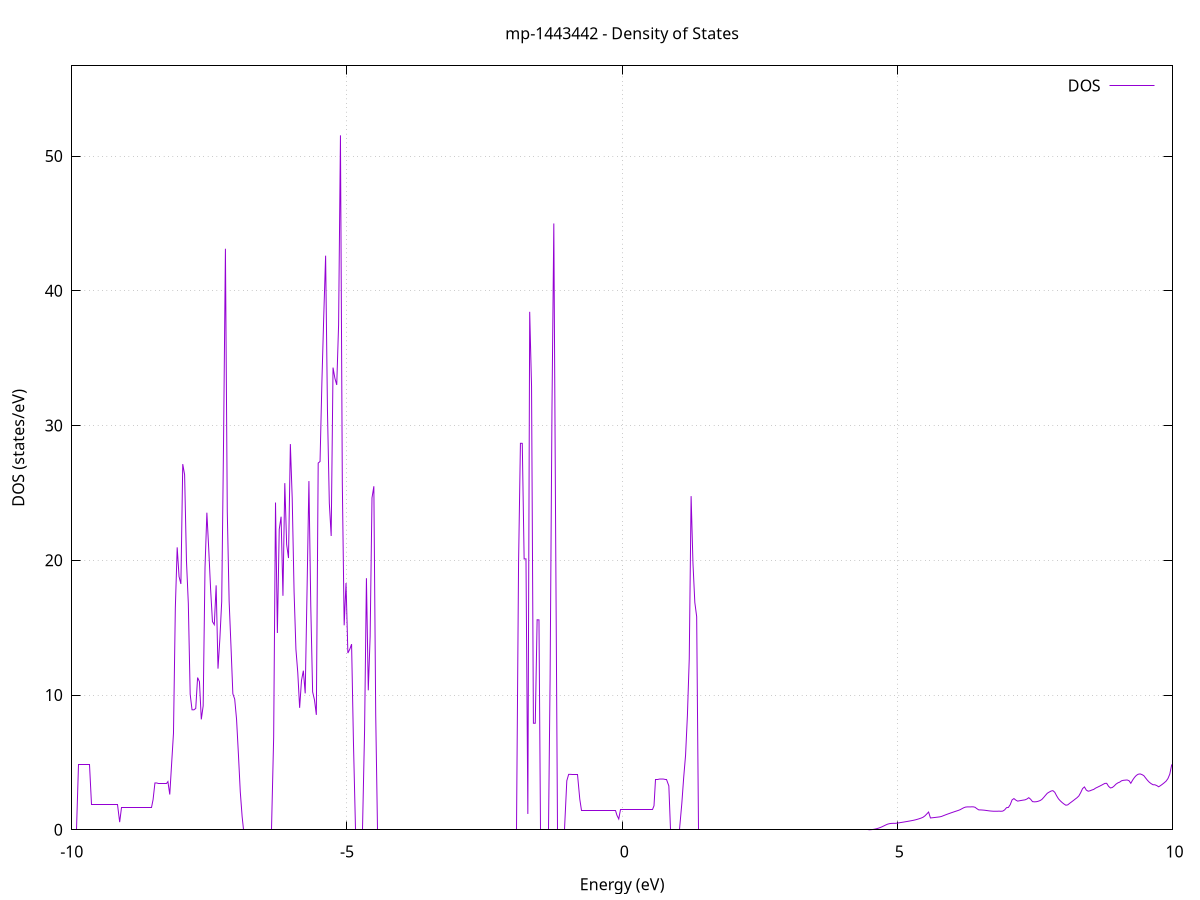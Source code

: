 set title 'mp-1443442 - Density of States'
set xlabel 'Energy (eV)'
set ylabel 'DOS (states/eV)'
set grid
set xrange [-10:10]
set yrange [0:56.691]
set xzeroaxis lt -1
set terminal png size 800,600
set output 'mp-1443442_dos_gnuplot.png'
plot '-' using 1:2 with lines title 'DOS'
-46.819400 0.000000
-46.785700 0.000000
-46.752000 0.000000
-46.718300 0.000000
-46.684600 0.000000
-46.650900 0.000000
-46.617200 0.000000
-46.583400 0.000000
-46.549700 0.000000
-46.516000 0.000000
-46.482300 0.000000
-46.448600 0.000000
-46.414900 0.000000
-46.381200 0.000000
-46.347500 0.000000
-46.313800 0.000000
-46.280000 0.000000
-46.246300 0.000000
-46.212600 0.000000
-46.178900 0.000000
-46.145200 0.000000
-46.111500 0.000000
-46.077800 0.000000
-46.044100 0.000000
-46.010300 0.000000
-45.976600 0.000000
-45.942900 0.000000
-45.909200 0.000000
-45.875500 0.000000
-45.841800 0.000000
-45.808100 0.000000
-45.774400 0.000000
-45.740700 0.000000
-45.706900 0.000000
-45.673200 0.000000
-45.639500 0.000000
-45.605800 0.000000
-45.572100 0.000000
-45.538400 0.000000
-45.504700 0.000000
-45.471000 0.000000
-45.437300 0.000000
-45.403500 0.000000
-45.369800 0.000000
-45.336100 0.000000
-45.302400 0.000000
-45.268700 0.000000
-45.235000 0.000000
-45.201300 0.000000
-45.167600 0.000000
-45.133900 0.000000
-45.100100 0.000000
-45.066400 0.000000
-45.032700 0.000000
-44.999000 0.000000
-44.965300 0.000000
-44.931600 0.000000
-44.897900 0.000000
-44.864200 0.000000
-44.830400 0.000000
-44.796700 0.000000
-44.763000 0.000000
-44.729300 0.000000
-44.695600 0.000000
-44.661900 0.000000
-44.628200 0.000000
-44.594500 0.000000
-44.560800 0.000000
-44.527000 0.000000
-44.493300 0.000000
-44.459600 0.000000
-44.425900 0.000000
-44.392200 0.000000
-44.358500 0.000000
-44.324800 0.000000
-44.291100 0.000000
-44.257400 0.000000
-44.223600 0.000000
-44.189900 0.000000
-44.156200 0.000000
-44.122500 0.000000
-44.088800 0.000000
-44.055100 0.000000
-44.021400 0.000000
-43.987700 0.000000
-43.954000 0.000000
-43.920200 0.000000
-43.886500 0.000000
-43.852800 0.000000
-43.819100 0.000000
-43.785400 0.000000
-43.751700 168.991300
-43.718000 168.002500
-43.684300 0.000000
-43.650500 0.000000
-43.616800 0.000000
-43.583100 0.000000
-43.549400 0.000000
-43.515700 0.000000
-43.482000 0.000000
-43.448300 0.000000
-43.414600 0.000000
-43.380900 0.000000
-43.347100 0.000000
-43.313400 0.000000
-43.279700 0.000000
-43.246000 0.000000
-43.212300 0.000000
-43.178600 0.000000
-43.144900 0.000000
-43.111200 0.000000
-43.077500 0.000000
-43.043700 0.000000
-43.010000 0.000000
-42.976300 0.000000
-42.942600 0.000000
-42.908900 0.000000
-42.875200 0.000000
-42.841500 0.000000
-42.807800 0.000000
-42.774000 0.000000
-42.740300 0.000000
-42.706600 0.000000
-42.672900 0.000000
-42.639200 0.000000
-42.605500 0.000000
-42.571800 0.000000
-42.538100 0.000000
-42.504400 0.000000
-42.470600 0.000000
-42.436900 0.000000
-42.403200 0.000000
-42.369500 0.000000
-42.335800 0.000000
-42.302100 0.000000
-42.268400 0.000000
-42.234700 0.000000
-42.201000 0.000000
-42.167200 0.000000
-42.133500 0.000000
-42.099800 0.000000
-42.066100 0.000000
-42.032400 0.000000
-41.998700 0.000000
-41.965000 0.000000
-41.931300 0.000000
-41.897600 0.000000
-41.863800 0.000000
-41.830100 0.000000
-41.796400 0.000000
-41.762700 0.000000
-41.729000 0.000000
-41.695300 0.000000
-41.661600 0.000000
-41.627900 0.000000
-41.594100 0.000000
-41.560400 0.000000
-41.526700 0.000000
-41.493000 0.000000
-41.459300 0.000000
-41.425600 0.000000
-41.391900 0.000000
-41.358200 0.000000
-41.324500 0.000000
-41.290700 0.000000
-41.257000 0.000000
-41.223300 0.000000
-41.189600 0.000000
-41.155900 0.000000
-41.122200 0.000000
-41.088500 0.000000
-41.054800 0.000000
-41.021100 0.000000
-40.987300 0.000000
-40.953600 0.000000
-40.919900 0.000000
-40.886200 0.000000
-40.852500 0.000000
-40.818800 0.000000
-40.785100 0.000000
-40.751400 0.000000
-40.717700 0.000000
-40.683900 0.000000
-40.650200 0.000000
-40.616500 0.000000
-40.582800 0.000000
-40.549100 0.000000
-40.515400 0.000000
-40.481700 0.000000
-40.448000 0.000000
-40.414200 0.000000
-40.380500 0.000000
-40.346800 0.000000
-40.313100 0.000000
-40.279400 0.000000
-40.245700 0.000000
-40.212000 0.000000
-40.178300 0.000000
-40.144600 0.000000
-40.110800 0.000000
-40.077100 0.000000
-40.043400 0.000000
-40.009700 0.000000
-39.976000 0.000000
-39.942300 0.000000
-39.908600 0.000000
-39.874900 0.000000
-39.841200 0.000000
-39.807400 0.000000
-39.773700 0.000000
-39.740000 0.000000
-39.706300 0.000000
-39.672600 0.000000
-39.638900 0.000000
-39.605200 0.000000
-39.571500 0.000000
-39.537700 0.000000
-39.504000 0.000000
-39.470300 0.000000
-39.436600 0.000000
-39.402900 0.000000
-39.369200 0.000000
-39.335500 0.000000
-39.301800 0.000000
-39.268100 0.000000
-39.234300 0.000000
-39.200600 0.000000
-39.166900 0.000000
-39.133200 0.000000
-39.099500 0.000000
-39.065800 0.000000
-39.032100 0.000000
-38.998400 0.000000
-38.964700 0.000000
-38.930900 0.000000
-38.897200 0.000000
-38.863500 0.000000
-38.829800 0.000000
-38.796100 0.000000
-38.762400 0.000000
-38.728700 0.000000
-38.695000 0.000000
-38.661300 0.000000
-38.627500 0.000000
-38.593800 0.000000
-38.560100 0.000000
-38.526400 0.000000
-38.492700 0.000000
-38.459000 0.000000
-38.425300 0.000000
-38.391600 0.000000
-38.357800 0.000000
-38.324100 0.000000
-38.290400 0.000000
-38.256700 0.000000
-38.223000 0.000000
-38.189300 0.000000
-38.155600 0.000000
-38.121900 0.000000
-38.088200 0.000000
-38.054400 0.000000
-38.020700 0.000000
-37.987000 0.000000
-37.953300 0.000000
-37.919600 0.000000
-37.885900 0.000000
-37.852200 0.000000
-37.818500 0.000000
-37.784800 0.000000
-37.751000 0.000000
-37.717300 0.000000
-37.683600 0.000000
-37.649900 0.000000
-37.616200 0.000000
-37.582500 0.000000
-37.548800 0.000000
-37.515100 0.000000
-37.481400 0.000000
-37.447600 0.000000
-37.413900 0.000000
-37.380200 0.000000
-37.346500 0.000000
-37.312800 0.000000
-37.279100 0.000000
-37.245400 0.000000
-37.211700 0.000000
-37.177900 0.000000
-37.144200 0.000000
-37.110500 0.000000
-37.076800 0.000000
-37.043100 0.000000
-37.009400 0.000000
-36.975700 0.000000
-36.942000 0.000000
-36.908300 0.000000
-36.874500 0.000000
-36.840800 0.000000
-36.807100 0.000000
-36.773400 0.000000
-36.739700 0.000000
-36.706000 0.000000
-36.672300 0.000000
-36.638600 0.000000
-36.604900 0.000000
-36.571100 0.000000
-36.537400 0.000000
-36.503700 0.000000
-36.470000 0.000000
-36.436300 0.000000
-36.402600 0.000000
-36.368900 0.000000
-36.335200 0.000000
-36.301400 0.000000
-36.267700 0.000000
-36.234000 0.000000
-36.200300 0.000000
-36.166600 0.000000
-36.132900 0.000000
-36.099200 0.000000
-36.065500 0.000000
-36.031800 0.000000
-35.998000 0.000000
-35.964300 0.000000
-35.930600 0.000000
-35.896900 0.000000
-35.863200 0.000000
-35.829500 0.000000
-35.795800 0.000000
-35.762100 0.000000
-35.728400 0.000000
-35.694600 0.000000
-35.660900 0.000000
-35.627200 0.000000
-35.593500 0.000000
-35.559800 0.000000
-35.526100 0.000000
-35.492400 0.000000
-35.458700 0.000000
-35.425000 0.000000
-35.391200 0.000000
-35.357500 0.000000
-35.323800 0.000000
-35.290100 0.000000
-35.256400 0.000000
-35.222700 0.000000
-35.189000 0.000000
-35.155300 0.000000
-35.121500 0.000000
-35.087800 0.000000
-35.054100 0.000000
-35.020400 0.000000
-34.986700 0.000000
-34.953000 0.000000
-34.919300 0.000000
-34.885600 0.000000
-34.851900 0.000000
-34.818100 0.000000
-34.784400 0.000000
-34.750700 0.000000
-34.717000 0.000000
-34.683300 0.000000
-34.649600 0.000000
-34.615900 0.000000
-34.582200 0.000000
-34.548500 0.000000
-34.514700 0.000000
-34.481000 0.000000
-34.447300 0.000000
-34.413600 0.000000
-34.379900 0.000000
-34.346200 0.000000
-34.312500 0.000000
-34.278800 0.000000
-34.245100 0.000000
-34.211300 0.000000
-34.177600 0.000000
-34.143900 0.000000
-34.110200 0.000000
-34.076500 0.000000
-34.042800 0.000000
-34.009100 0.000000
-33.975400 0.000000
-33.941600 0.000000
-33.907900 0.000000
-33.874200 0.000000
-33.840500 0.000000
-33.806800 0.000000
-33.773100 0.000000
-33.739400 0.000000
-33.705700 0.000000
-33.672000 0.000000
-33.638200 0.000000
-33.604500 0.000000
-33.570800 0.000000
-33.537100 0.000000
-33.503400 0.000000
-33.469700 0.000000
-33.436000 0.000000
-33.402300 0.000000
-33.368600 0.000000
-33.334800 0.000000
-33.301100 0.000000
-33.267400 0.000000
-33.233700 0.000000
-33.200000 0.000000
-33.166300 0.000000
-33.132600 0.000000
-33.098900 0.000000
-33.065100 0.000000
-33.031400 0.000000
-32.997700 0.000000
-32.964000 0.000000
-32.930300 0.000000
-32.896600 0.000000
-32.862900 0.000000
-32.829200 0.000000
-32.795500 0.000000
-32.761700 0.000000
-32.728000 0.000000
-32.694300 0.000000
-32.660600 0.000000
-32.626900 0.000000
-32.593200 0.000000
-32.559500 0.000000
-32.525800 0.000000
-32.492100 0.000000
-32.458300 0.000000
-32.424600 0.000000
-32.390900 0.000000
-32.357200 0.000000
-32.323500 0.000000
-32.289800 0.000000
-32.256100 0.000000
-32.222400 0.000000
-32.188700 0.000000
-32.154900 0.000000
-32.121200 0.000000
-32.087500 0.000000
-32.053800 0.000000
-32.020100 0.000000
-31.986400 0.000000
-31.952700 0.000000
-31.919000 0.000000
-31.885200 0.000000
-31.851500 0.000000
-31.817800 0.000000
-31.784100 0.000000
-31.750400 0.000000
-31.716700 0.000000
-31.683000 0.000000
-31.649300 0.000000
-31.615600 0.000000
-31.581800 0.000000
-31.548100 0.000000
-31.514400 0.000000
-31.480700 0.000000
-31.447000 0.000000
-31.413300 0.000000
-31.379600 0.000000
-31.345900 0.000000
-31.312200 0.000000
-31.278400 0.000000
-31.244700 0.000000
-31.211000 0.000000
-31.177300 0.000000
-31.143600 0.000000
-31.109900 0.000000
-31.076200 0.000000
-31.042500 0.000000
-31.008800 0.000000
-30.975000 0.000000
-30.941300 0.000000
-30.907600 0.000000
-30.873900 0.000000
-30.840200 0.000000
-30.806500 0.000000
-30.772800 0.000000
-30.739100 0.000000
-30.705300 0.000000
-30.671600 0.000000
-30.637900 0.000000
-30.604200 0.000000
-30.570500 0.000000
-30.536800 0.000000
-30.503100 0.000000
-30.469400 0.000000
-30.435700 0.000000
-30.401900 0.000000
-30.368200 0.000000
-30.334500 0.000000
-30.300800 0.000000
-30.267100 0.000000
-30.233400 0.000000
-30.199700 0.000000
-30.166000 0.000000
-30.132300 0.000000
-30.098500 0.000000
-30.064800 0.000000
-30.031100 0.000000
-29.997400 0.000000
-29.963700 0.000000
-29.930000 0.000000
-29.896300 0.000000
-29.862600 0.000000
-29.828800 0.000000
-29.795100 0.000000
-29.761400 0.000000
-29.727700 0.000000
-29.694000 0.000000
-29.660300 0.000000
-29.626600 0.000000
-29.592900 0.000000
-29.559200 0.000000
-29.525400 0.000000
-29.491700 0.000000
-29.458000 0.000000
-29.424300 0.000000
-29.390600 0.000000
-29.356900 0.000000
-29.323200 0.000000
-29.289500 0.000000
-29.255800 0.000000
-29.222000 0.000000
-29.188300 0.000000
-29.154600 0.000000
-29.120900 0.000000
-29.087200 0.000000
-29.053500 0.000000
-29.019800 0.000000
-28.986100 0.000000
-28.952400 0.000000
-28.918600 0.000000
-28.884900 0.000000
-28.851200 0.000000
-28.817500 0.000000
-28.783800 0.000000
-28.750100 0.000000
-28.716400 0.000000
-28.682700 0.000000
-28.648900 0.000000
-28.615200 0.000000
-28.581500 0.000000
-28.547800 0.000000
-28.514100 0.000000
-28.480400 0.000000
-28.446700 0.000000
-28.413000 0.000000
-28.379300 0.000000
-28.345500 0.000000
-28.311800 0.000000
-28.278100 0.000000
-28.244400 0.000000
-28.210700 0.000000
-28.177000 0.000000
-28.143300 0.000000
-28.109600 0.000000
-28.075900 0.000000
-28.042100 0.000000
-28.008400 0.000000
-27.974700 0.000000
-27.941000 0.000000
-27.907300 0.000000
-27.873600 0.000000
-27.839900 0.000000
-27.806200 0.000000
-27.772500 0.000000
-27.738700 0.000000
-27.705000 0.000000
-27.671300 0.000000
-27.637600 0.000000
-27.603900 0.000000
-27.570200 0.000000
-27.536500 0.000000
-27.502800 0.000000
-27.469000 0.000000
-27.435300 0.000000
-27.401600 0.000000
-27.367900 0.000000
-27.334200 0.000000
-27.300500 0.000000
-27.266800 0.000000
-27.233100 0.000000
-27.199400 0.000000
-27.165600 0.000000
-27.131900 0.000000
-27.098200 0.000000
-27.064500 0.000000
-27.030800 0.000000
-26.997100 0.000000
-26.963400 0.000000
-26.929700 0.000000
-26.896000 0.000000
-26.862200 0.000000
-26.828500 0.000000
-26.794800 0.000000
-26.761100 0.000000
-26.727400 0.000000
-26.693700 0.000000
-26.660000 0.000000
-26.626300 0.000000
-26.592500 0.000000
-26.558800 0.000000
-26.525100 0.000000
-26.491400 0.000000
-26.457700 0.000000
-26.424000 0.000000
-26.390300 0.000000
-26.356600 0.000000
-26.322900 0.000000
-26.289100 0.000000
-26.255400 0.000000
-26.221700 0.000000
-26.188000 0.000000
-26.154300 0.000000
-26.120600 0.000000
-26.086900 0.000000
-26.053200 6.995400
-26.019500 18.937900
-25.985700 7.659300
-25.952000 7.659500
-25.918300 7.659700
-25.884600 7.659900
-25.850900 7.225000
-25.817200 7.225100
-25.783500 7.225200
-25.749800 7.225300
-25.716100 16.415400
-25.682300 16.417300
-25.648600 0.000000
-25.614900 0.000000
-25.581200 0.000000
-25.547500 0.000000
-25.513800 0.000000
-25.480100 0.000000
-25.446400 0.000000
-25.412600 0.000000
-25.378900 0.000000
-25.345200 0.000000
-25.311500 0.000000
-25.277800 0.000000
-25.244100 0.000000
-25.210400 0.000000
-25.176700 0.000000
-25.143000 0.000000
-25.109200 0.000000
-25.075500 0.000000
-25.041800 0.000000
-25.008100 0.000000
-24.974400 0.000000
-24.940700 0.000000
-24.907000 0.000000
-24.873300 34.841700
-24.839600 42.343400
-24.805800 2.860700
-24.772100 0.000000
-24.738400 0.000000
-24.704700 0.000000
-24.671000 0.000000
-24.637300 0.000000
-24.603600 25.314800
-24.569900 56.662000
-24.536200 0.000000
-24.502400 0.000000
-24.468700 0.000000
-24.435000 0.000000
-24.401300 0.000000
-24.367600 0.000000
-24.333900 0.000000
-24.300200 40.653400
-24.266500 42.257300
-24.232700 42.165500
-24.199000 43.600000
-24.165300 0.000000
-24.131600 0.000000
-24.097900 0.000000
-24.064200 0.000000
-24.030500 0.000000
-23.996800 0.000000
-23.963100 0.000000
-23.929300 0.000000
-23.895600 0.000000
-23.861900 0.000000
-23.828200 0.000000
-23.794500 0.000000
-23.760800 0.000000
-23.727100 0.000000
-23.693400 0.000000
-23.659700 0.000000
-23.625900 0.000000
-23.592200 0.000000
-23.558500 0.000000
-23.524800 0.000000
-23.491100 0.000000
-23.457400 0.000000
-23.423700 0.000000
-23.390000 0.000000
-23.356200 0.000000
-23.322500 0.000000
-23.288800 0.000000
-23.255100 0.000000
-23.221400 0.000000
-23.187700 0.000000
-23.154000 0.000000
-23.120300 0.000000
-23.086600 0.000000
-23.052800 0.000000
-23.019100 0.000000
-22.985400 0.000000
-22.951700 0.000000
-22.918000 0.000000
-22.884300 0.000000
-22.850600 0.000000
-22.816900 0.000000
-22.783200 0.000000
-22.749400 0.000000
-22.715700 0.000000
-22.682000 0.000000
-22.648300 0.000000
-22.614600 0.000000
-22.580900 0.000000
-22.547200 0.000000
-22.513500 0.000000
-22.479800 0.000000
-22.446000 0.000000
-22.412300 0.000000
-22.378600 0.000000
-22.344900 0.000000
-22.311200 0.000000
-22.277500 0.000000
-22.243800 0.000000
-22.210100 0.000000
-22.176300 0.000000
-22.142600 0.000000
-22.108900 0.000000
-22.075200 0.000000
-22.041500 0.000000
-22.007800 0.000000
-21.974100 0.000000
-21.940400 0.000000
-21.906700 0.000000
-21.872900 0.000000
-21.839200 0.000000
-21.805500 0.000000
-21.771800 0.000000
-21.738100 0.000000
-21.704400 0.000000
-21.670700 0.000000
-21.637000 0.000000
-21.603300 0.000000
-21.569500 0.000000
-21.535800 0.000000
-21.502100 0.000000
-21.468400 0.000000
-21.434700 0.000000
-21.401000 0.000000
-21.367300 0.000000
-21.333600 0.000000
-21.299900 0.000000
-21.266100 0.000000
-21.232400 0.000000
-21.198700 0.000000
-21.165000 0.000000
-21.131300 0.000000
-21.097600 0.000000
-21.063900 0.000000
-21.030200 0.000000
-20.996400 0.000000
-20.962700 0.000000
-20.929000 0.000000
-20.895300 0.000000
-20.861600 0.000000
-20.827900 0.000000
-20.794200 0.000000
-20.760500 0.000000
-20.726800 0.000000
-20.693000 0.000000
-20.659300 0.000000
-20.625600 0.000000
-20.591900 0.000000
-20.558200 0.000000
-20.524500 0.000000
-20.490800 0.000000
-20.457100 0.000000
-20.423400 0.000000
-20.389600 0.000000
-20.355900 0.000000
-20.322200 0.000000
-20.288500 0.000000
-20.254800 0.000000
-20.221100 0.000000
-20.187400 0.000000
-20.153700 0.000000
-20.119900 0.000000
-20.086200 0.000000
-20.052500 0.000000
-20.018800 0.000000
-19.985100 0.000000
-19.951400 0.000000
-19.917700 0.000000
-19.884000 0.000000
-19.850300 0.000000
-19.816500 0.000000
-19.782800 0.000000
-19.749100 0.000000
-19.715400 0.000000
-19.681700 0.000000
-19.648000 0.000000
-19.614300 0.000000
-19.580600 0.000000
-19.546900 0.000000
-19.513100 0.000000
-19.479400 0.000000
-19.445700 0.000000
-19.412000 0.000000
-19.378300 0.000000
-19.344600 0.000000
-19.310900 0.000000
-19.277200 0.000000
-19.243500 0.000000
-19.209700 0.000000
-19.176000 0.000000
-19.142300 0.000000
-19.108600 0.000000
-19.074900 0.000000
-19.041200 0.000000
-19.007500 0.000000
-18.973800 0.000000
-18.940000 0.000000
-18.906300 0.000000
-18.872600 0.000000
-18.838900 0.000000
-18.805200 0.000000
-18.771500 0.000000
-18.737800 0.000000
-18.704100 0.000000
-18.670400 0.000000
-18.636600 0.000000
-18.602900 0.000000
-18.569200 0.000000
-18.535500 0.000000
-18.501800 0.000000
-18.468100 0.000000
-18.434400 0.000000
-18.400700 0.000000
-18.367000 0.000000
-18.333200 0.000000
-18.299500 0.000000
-18.265800 0.000000
-18.232100 0.000000
-18.198400 0.000000
-18.164700 0.000000
-18.131000 0.000000
-18.097300 0.000000
-18.063600 0.000000
-18.029800 0.000000
-17.996100 0.000000
-17.962400 0.000000
-17.928700 0.000000
-17.895000 0.000000
-17.861300 0.000000
-17.827600 0.000000
-17.793900 0.000000
-17.760100 0.000000
-17.726400 0.000000
-17.692700 0.000000
-17.659000 0.000000
-17.625300 0.000000
-17.591600 0.000000
-17.557900 0.000000
-17.524200 0.000000
-17.490500 0.000000
-17.456700 0.000000
-17.423000 0.000000
-17.389300 0.000000
-17.355600 0.000000
-17.321900 0.000000
-17.288200 0.000000
-17.254500 0.000000
-17.220800 0.000000
-17.187100 0.000000
-17.153300 0.000000
-17.119600 0.000000
-17.085900 0.000000
-17.052200 0.000000
-17.018500 0.000000
-16.984800 0.000000
-16.951100 0.000000
-16.917400 0.000000
-16.883600 0.000000
-16.849900 0.000000
-16.816200 0.000000
-16.782500 0.000000
-16.748800 0.000000
-16.715100 0.000000
-16.681400 0.000000
-16.647700 0.000000
-16.614000 0.000000
-16.580200 0.000000
-16.546500 0.000000
-16.512800 0.000000
-16.479100 0.000000
-16.445400 0.000000
-16.411700 0.000000
-16.378000 0.000000
-16.344300 0.000000
-16.310600 0.000000
-16.276800 0.000000
-16.243100 0.000000
-16.209400 0.000000
-16.175700 0.000000
-16.142000 0.000000
-16.108300 0.000000
-16.074600 0.000000
-16.040900 0.000000
-16.007200 0.000000
-15.973400 0.000000
-15.939700 0.000000
-15.906000 0.000000
-15.872300 0.000000
-15.838600 0.000000
-15.804900 0.000000
-15.771200 0.000000
-15.737500 0.000000
-15.703700 0.000000
-15.670000 0.000000
-15.636300 0.000000
-15.602600 0.000000
-15.568900 0.000000
-15.535200 0.000000
-15.501500 0.000000
-15.467800 0.000000
-15.434100 0.000000
-15.400300 0.000000
-15.366600 0.000000
-15.332900 0.000000
-15.299200 0.000000
-15.265500 0.000000
-15.231800 0.000000
-15.198100 0.000000
-15.164400 0.000000
-15.130700 0.000000
-15.096900 0.000000
-15.063200 0.000000
-15.029500 0.000000
-14.995800 0.000000
-14.962100 0.000000
-14.928400 0.000000
-14.894700 0.000000
-14.861000 0.000000
-14.827300 0.000000
-14.793500 0.000000
-14.759800 0.000000
-14.726100 0.000000
-14.692400 0.000000
-14.658700 0.000000
-14.625000 0.000000
-14.591300 0.000000
-14.557600 0.000000
-14.523800 0.000000
-14.490100 0.000000
-14.456400 0.000000
-14.422700 0.000000
-14.389000 0.000000
-14.355300 0.000000
-14.321600 0.000000
-14.287900 0.000000
-14.254200 0.000000
-14.220400 0.000000
-14.186700 0.000000
-14.153000 0.000000
-14.119300 0.000000
-14.085600 0.000000
-14.051900 0.000000
-14.018200 0.000000
-13.984500 0.000000
-13.950800 0.000000
-13.917000 0.000000
-13.883300 0.000000
-13.849600 0.000000
-13.815900 0.000000
-13.782200 0.000000
-13.748500 0.000000
-13.714800 0.000000
-13.681100 0.000000
-13.647400 0.000000
-13.613600 0.000000
-13.579900 0.000000
-13.546200 0.000000
-13.512500 0.000000
-13.478800 0.000000
-13.445100 0.000000
-13.411400 0.000000
-13.377700 0.000000
-13.343900 0.000000
-13.310200 0.000000
-13.276500 0.000000
-13.242800 0.000000
-13.209100 0.000000
-13.175400 0.000000
-13.141700 0.000000
-13.108000 0.000000
-13.074300 0.000000
-13.040500 0.000000
-13.006800 0.000000
-12.973100 0.000000
-12.939400 0.000000
-12.905700 0.000000
-12.872000 0.000000
-12.838300 0.000000
-12.804600 0.000000
-12.770900 0.000000
-12.737100 0.000000
-12.703400 0.000000
-12.669700 0.000000
-12.636000 0.000000
-12.602300 0.000000
-12.568600 0.000000
-12.534900 0.000000
-12.501200 0.000000
-12.467400 0.000000
-12.433700 0.000000
-12.400000 0.000000
-12.366300 0.000000
-12.332600 0.000000
-12.298900 0.000000
-12.265200 0.000000
-12.231500 0.000000
-12.197800 0.000000
-12.164000 0.000000
-12.130300 0.000000
-12.096600 0.000000
-12.062900 0.000000
-12.029200 0.000000
-11.995500 0.000000
-11.961800 0.000000
-11.928100 0.000000
-11.894400 0.000000
-11.860600 0.000000
-11.826900 0.000000
-11.793200 0.000000
-11.759500 0.000000
-11.725800 0.000000
-11.692100 0.000000
-11.658400 0.000000
-11.624700 0.000000
-11.591000 0.000000
-11.557200 0.000000
-11.523500 0.000000
-11.489800 0.000000
-11.456100 0.000000
-11.422400 0.000000
-11.388700 0.000000
-11.355000 0.000000
-11.321300 0.000000
-11.287500 0.000000
-11.253800 0.000000
-11.220100 0.000000
-11.186400 0.000000
-11.152700 0.000000
-11.119000 0.000000
-11.085300 0.000000
-11.051600 0.000000
-11.017900 0.000000
-10.984100 0.000000
-10.950400 0.000000
-10.916700 0.000000
-10.883000 0.000000
-10.849300 0.000000
-10.815600 0.000000
-10.781900 0.000000
-10.748200 0.000000
-10.714500 0.000000
-10.680700 0.000000
-10.647000 0.000000
-10.613300 0.000000
-10.579600 0.000000
-10.545900 0.000000
-10.512200 0.000000
-10.478500 0.000000
-10.444800 0.000000
-10.411100 0.000000
-10.377300 0.000000
-10.343600 0.000000
-10.309900 0.000000
-10.276200 0.000000
-10.242500 0.000000
-10.208800 0.000000
-10.175100 0.000000
-10.141400 0.000000
-10.107600 0.000000
-10.073900 0.000000
-10.040200 0.000000
-10.006500 0.000000
-9.972800 0.000000
-9.939100 0.000000
-9.905400 0.000000
-9.871700 4.822400
-9.838000 4.822400
-9.804200 4.822400
-9.770500 4.822400
-9.736800 4.822400
-9.703100 4.822400
-9.669400 4.822300
-9.635700 1.873100
-9.602000 1.873100
-9.568300 1.873100
-9.534600 1.873100
-9.500800 1.873100
-9.467100 1.873100
-9.433400 1.873100
-9.399700 1.873100
-9.366000 1.873100
-9.332300 1.873100
-9.298600 1.873100
-9.264900 1.873100
-9.231100 1.873100
-9.197400 1.873100
-9.163700 1.873100
-9.130000 0.565800
-9.096300 1.649300
-9.062600 1.649300
-9.028900 1.649300
-8.995200 1.649300
-8.961500 1.649300
-8.927700 1.649300
-8.894000 1.649300
-8.860300 1.649300
-8.826600 1.649300
-8.792900 1.649300
-8.759200 1.649300
-8.725500 1.649300
-8.691800 1.649300
-8.658100 1.649300
-8.624300 1.649300
-8.590600 1.649300
-8.556900 1.649300
-8.523200 2.233700
-8.489500 3.471500
-8.455800 3.471200
-8.422100 3.471000
-8.388400 3.470900
-8.354700 3.470700
-8.320900 3.470600
-8.287200 3.470500
-8.253500 3.577900
-8.219800 2.617500
-8.186100 4.900100
-8.152400 7.160800
-8.118700 16.447300
-8.085000 20.958100
-8.051200 18.793300
-8.017500 18.243900
-7.983800 27.136800
-7.950100 26.350000
-7.916400 19.963400
-7.882700 16.797700
-7.849000 10.059300
-7.815300 8.905100
-7.781600 8.901000
-7.747800 9.005400
-7.714100 11.294000
-7.680400 10.991600
-7.646700 8.192800
-7.613000 9.194400
-7.579300 19.467600
-7.545600 23.530100
-7.511900 20.841100
-7.478200 17.898300
-7.444400 15.447000
-7.410700 15.223200
-7.377000 18.137200
-7.343300 11.958700
-7.309600 14.162200
-7.275900 16.946500
-7.242200 28.908600
-7.208500 43.119000
-7.174800 23.611400
-7.141000 16.947600
-7.107300 13.610900
-7.073600 10.094100
-7.039900 9.695400
-7.006200 8.196100
-6.972500 5.610600
-6.938800 2.830600
-6.905100 0.986000
-6.871300 0.000000
-6.837600 0.000000
-6.803900 0.000000
-6.770200 0.000000
-6.736500 0.000000
-6.702800 0.000000
-6.669100 0.000000
-6.635400 0.000000
-6.601700 0.000000
-6.567900 0.000000
-6.534200 0.000000
-6.500500 0.000000
-6.466800 0.000000
-6.433100 0.000000
-6.399400 0.000000
-6.365700 0.000000
-6.332000 6.865900
-6.298300 24.285500
-6.264500 14.605100
-6.230800 22.290600
-6.197100 23.233800
-6.163400 17.363500
-6.129700 25.726600
-6.096000 21.172900
-6.062300 20.164800
-6.028600 28.625700
-5.994800 24.586300
-5.961100 17.676600
-5.927400 13.395600
-5.893700 11.652400
-5.860000 9.050700
-5.826300 11.078700
-5.792600 11.806900
-5.758900 10.122400
-5.725200 17.818500
-5.691400 25.879100
-5.657700 16.611900
-5.624000 10.232200
-5.590300 9.635000
-5.556600 8.527300
-5.522900 27.215100
-5.489200 27.330300
-5.455500 33.225300
-5.421800 38.113700
-5.388000 42.607200
-5.354300 31.079700
-5.320600 24.243500
-5.286900 21.804800
-5.253200 34.300300
-5.219500 33.509700
-5.185800 33.013300
-5.152100 37.476100
-5.118400 51.537600
-5.084600 25.744300
-5.050900 15.173600
-5.017200 18.314400
-4.983500 13.114400
-4.949800 13.390200
-4.916100 13.776300
-4.882400 6.504400
-4.848700 0.000000
-4.814900 0.000000
-4.781200 0.000000
-4.747500 0.000000
-4.713800 0.000000
-4.680100 7.351300
-4.646400 18.670800
-4.612700 10.347700
-4.579000 14.348400
-4.545300 24.627600
-4.511500 25.493000
-4.477800 8.566200
-4.444100 0.000000
-4.410400 0.000000
-4.376700 0.000000
-4.343000 0.000000
-4.309300 0.000000
-4.275600 0.000000
-4.241900 0.000000
-4.208100 0.000000
-4.174400 0.000000
-4.140700 0.000000
-4.107000 0.000000
-4.073300 0.000000
-4.039600 0.000000
-4.005900 0.000000
-3.972200 0.000000
-3.938500 0.000000
-3.904700 0.000000
-3.871000 0.000000
-3.837300 0.000000
-3.803600 0.000000
-3.769900 0.000000
-3.736200 0.000000
-3.702500 0.000000
-3.668800 0.000000
-3.635000 0.000000
-3.601300 0.000000
-3.567600 0.000000
-3.533900 0.000000
-3.500200 0.000000
-3.466500 0.000000
-3.432800 0.000000
-3.399100 0.000000
-3.365400 0.000000
-3.331600 0.000000
-3.297900 0.000000
-3.264200 0.000000
-3.230500 0.000000
-3.196800 0.000000
-3.163100 0.000000
-3.129400 0.000000
-3.095700 0.000000
-3.062000 0.000000
-3.028200 0.000000
-2.994500 0.000000
-2.960800 0.000000
-2.927100 0.000000
-2.893400 0.000000
-2.859700 0.000000
-2.826000 0.000000
-2.792300 0.000000
-2.758500 0.000000
-2.724800 0.000000
-2.691100 0.000000
-2.657400 0.000000
-2.623700 0.000000
-2.590000 0.000000
-2.556300 0.000000
-2.522600 0.000000
-2.488900 0.000000
-2.455100 0.000000
-2.421400 0.000000
-2.387700 0.000000
-2.354000 0.000000
-2.320300 0.000000
-2.286600 0.000000
-2.252900 0.000000
-2.219200 0.000000
-2.185500 0.000000
-2.151700 0.000000
-2.118000 0.000000
-2.084300 0.000000
-2.050600 0.000000
-2.016900 0.000000
-1.983200 0.000000
-1.949500 0.000000
-1.915800 0.000000
-1.882100 19.808600
-1.848300 28.681000
-1.814600 28.678600
-1.780900 20.099000
-1.747200 20.104600
-1.713500 1.174700
-1.679800 38.439800
-1.646100 32.887600
-1.612400 7.905200
-1.578600 7.906700
-1.544900 15.585700
-1.511200 15.575500
-1.477500 0.000000
-1.443800 0.000000
-1.410100 0.000000
-1.376400 0.000000
-1.342700 0.000000
-1.309000 11.222400
-1.275200 31.164800
-1.241500 44.996900
-1.207800 21.615000
-1.174100 0.000000
-1.140400 0.000000
-1.106700 0.000000
-1.073000 0.000000
-1.039300 0.000000
-1.005600 3.636600
-0.971800 4.112600
-0.938100 4.112200
-0.904400 4.111900
-0.870700 4.111800
-0.837000 4.112000
-0.803300 4.112300
-0.769600 2.270000
-0.735900 1.457800
-0.702200 1.457800
-0.668400 1.457700
-0.634700 1.457700
-0.601000 1.457700
-0.567300 1.457700
-0.533600 1.457700
-0.499900 1.457700
-0.466200 1.457600
-0.432500 1.457600
-0.398700 1.457600
-0.365000 1.457600
-0.331300 1.457600
-0.297600 1.457600
-0.263900 1.457600
-0.230200 1.457500
-0.196500 1.457500
-0.162800 1.457500
-0.129100 1.457500
-0.095300 1.084900
-0.061600 0.800500
-0.027900 1.516100
0.005800 1.516100
0.039500 1.516100
0.073200 1.516100
0.106900 1.516100
0.140600 1.516200
0.174300 1.516200
0.208100 1.516200
0.241800 1.516200
0.275500 1.516200
0.309200 1.516200
0.342900 1.516200
0.376600 1.516300
0.410300 1.516300
0.444000 1.516300
0.477800 1.516300
0.511500 1.516300
0.545200 1.516300
0.578900 1.782200
0.612600 3.764000
0.646300 3.764200
0.680000 3.764500
0.713700 3.764800
0.747400 3.765100
0.781200 3.765400
0.814900 3.765700
0.848600 3.256000
0.882300 0.000000
0.916000 0.000000
0.949700 0.000000
0.983400 0.000000
1.017100 0.000000
1.050800 0.000000
1.084600 1.971300
1.118300 3.886300
1.152000 5.512300
1.185700 8.470200
1.219400 12.697300
1.253100 24.761600
1.286800 19.778700
1.320500 16.873100
1.354200 15.817600
1.388000 0.000000
1.421700 0.000000
1.455400 0.000000
1.489100 0.000000
1.522800 0.000000
1.556500 0.000000
1.590200 0.000000
1.623900 0.000000
1.657700 0.000000
1.691400 0.000000
1.725100 0.000000
1.758800 0.000000
1.792500 0.000000
1.826200 0.000000
1.859900 0.000000
1.893600 0.000000
1.927300 0.000000
1.961100 0.000000
1.994800 0.000000
2.028500 0.000000
2.062200 0.000000
2.095900 0.000000
2.129600 0.000000
2.163300 0.000000
2.197000 0.000000
2.230700 0.000000
2.264500 0.000000
2.298200 0.000000
2.331900 0.000000
2.365600 0.000000
2.399300 0.000000
2.433000 0.000000
2.466700 0.000000
2.500400 0.000000
2.534100 0.000000
2.567900 0.000000
2.601600 0.000000
2.635300 0.000000
2.669000 0.000000
2.702700 0.000000
2.736400 0.000000
2.770100 0.000000
2.803800 0.000000
2.837600 0.000000
2.871300 0.000000
2.905000 0.000000
2.938700 0.000000
2.972400 0.000000
3.006100 0.000000
3.039800 0.000000
3.073500 0.000000
3.107200 0.000000
3.141000 0.000000
3.174700 0.000000
3.208400 0.000000
3.242100 0.000000
3.275800 0.000000
3.309500 0.000000
3.343200 0.000000
3.376900 0.000000
3.410600 0.000000
3.444400 0.000000
3.478100 0.000000
3.511800 0.000000
3.545500 0.000000
3.579200 0.000000
3.612900 0.000000
3.646600 0.000000
3.680300 0.000000
3.714100 0.000000
3.747800 0.000000
3.781500 0.000000
3.815200 0.000000
3.848900 0.000000
3.882600 0.000000
3.916300 0.000000
3.950000 0.000000
3.983700 0.000000
4.017500 0.000000
4.051200 0.000000
4.084900 0.000000
4.118600 0.000000
4.152300 0.000000
4.186000 0.000000
4.219700 0.000000
4.253400 0.000000
4.287100 0.000000
4.320900 0.000000
4.354600 0.000000
4.388300 0.000000
4.422000 0.000000
4.455700 0.000000
4.489400 0.000500
4.523100 0.007800
4.556800 0.023600
4.590500 0.047700
4.624300 0.080400
4.658000 0.121500
4.691700 0.171000
4.725400 0.229000
4.759100 0.295500
4.792800 0.363600
4.826500 0.421800
4.860200 0.455700
4.894000 0.472700
4.927700 0.478600
4.961400 0.477600
4.995100 0.493700
5.028800 0.514600
5.062500 0.537000
5.096200 0.559800
5.129900 0.583100
5.163600 0.606800
5.197400 0.630900
5.231100 0.655400
5.264800 0.680400
5.298500 0.708500
5.332200 0.741400
5.365900 0.779200
5.399600 0.821900
5.433300 0.869300
5.467000 0.929000
5.500800 1.028600
5.534500 1.170400
5.568200 1.316600
5.601900 0.876700
5.635600 0.891700
5.669300 0.907300
5.703000 0.923500
5.736700 0.940200
5.770400 0.958000
5.804200 0.991400
5.837900 1.046800
5.871600 1.100600
5.905300 1.152200
5.939000 1.201800
5.972700 1.250400
6.006400 1.298100
6.040100 1.345000
6.073900 1.391100
6.107600 1.436400
6.141300 1.489900
6.175000 1.566800
6.208700 1.639100
6.242400 1.686400
6.276100 1.698400
6.309800 1.698800
6.343500 1.700300
6.377300 1.704000
6.411000 1.672800
6.444700 1.569000
6.478400 1.478100
6.512100 1.473000
6.545800 1.465600
6.579500 1.452900
6.613200 1.435100
6.646900 1.415300
6.680700 1.397900
6.714400 1.384800
6.748100 1.376700
6.781800 1.373800
6.815500 1.375800
6.849200 1.383200
6.882900 1.372700
6.916600 1.387200
6.950400 1.476700
6.984100 1.641000
7.017800 1.657500
7.051500 1.864400
7.085200 2.219000
7.118900 2.314900
7.152600 2.203200
7.186300 2.126800
7.220000 2.153000
7.253800 2.177800
7.287500 2.201000
7.321200 2.221500
7.354900 2.283500
7.388600 2.382000
7.422300 2.265800
7.456000 2.090600
7.489700 2.073000
7.523400 2.080400
7.557200 2.112800
7.590900 2.162200
7.624600 2.244200
7.658300 2.392000
7.692000 2.556700
7.725700 2.712100
7.759400 2.796100
7.793100 2.873900
7.826800 2.903200
7.860600 2.783600
7.894300 2.522400
7.928000 2.298100
7.961700 2.146500
7.995400 2.018800
8.029100 1.910700
8.062800 1.821900
8.096500 1.847800
8.130300 1.960700
8.164000 2.062600
8.197700 2.166100
8.231400 2.275000
8.265100 2.379500
8.298800 2.514000
8.332500 2.762300
8.366200 3.056600
8.399900 3.180000
8.433700 2.946400
8.467400 2.862100
8.501100 2.892000
8.534800 2.950800
8.568500 2.995800
8.602200 3.090200
8.635900 3.156200
8.669600 3.223300
8.703300 3.293500
8.737100 3.366700
8.770800 3.441300
8.804500 3.447700
8.838200 3.226800
8.871900 3.103700
8.905600 3.135700
8.939300 3.244900
8.973000 3.386600
9.006700 3.479300
9.040500 3.536800
9.074200 3.635000
9.107900 3.669900
9.141600 3.685200
9.175300 3.696000
9.209000 3.645500
9.242700 3.450000
9.276400 3.692600
9.310200 3.889300
9.343900 4.039000
9.377600 4.123800
9.411300 4.145700
9.445000 4.096800
9.478700 4.017300
9.512400 3.838600
9.546100 3.666700
9.579800 3.523700
9.613600 3.418700
9.647300 3.340900
9.681000 3.338200
9.714700 3.279400
9.748400 3.190200
9.782100 3.277100
9.815800 3.377800
9.849500 3.486700
9.883200 3.607900
9.917000 3.799300
9.950700 4.127500
9.984400 4.799700
10.018100 4.963900
10.051800 5.232800
10.085500 5.575300
10.119200 5.846500
10.152900 5.386400
10.186700 6.215400
10.220400 6.201700
10.254100 5.145500
10.287800 4.301700
10.321500 3.810000
10.355200 3.479800
10.388900 3.227100
10.422600 3.056200
10.456300 3.054100
10.490100 3.081700
10.523800 3.125300
10.557500 3.530000
10.591200 3.725900
10.624900 3.783700
10.658600 3.708300
10.692300 3.673300
10.726000 3.700500
10.759700 3.811900
10.793500 3.917600
10.827200 3.959100
10.860900 3.971700
10.894600 4.003100
10.928300 4.205800
10.962000 4.603700
10.995700 4.474100
11.029400 4.636700
11.063100 4.666400
11.096900 4.520000
11.130600 4.319300
11.164300 4.119200
11.198000 3.943600
11.231700 3.876900
11.265400 3.872200
11.299100 3.803900
11.332800 3.783700
11.366600 4.085600
11.400300 4.860300
11.434000 5.055900
11.467700 5.288600
11.501400 5.692800
11.535100 5.789300
11.568800 5.448500
11.602500 5.307500
11.636200 5.211700
11.670000 4.965700
11.703700 4.847400
11.737400 4.814400
11.771100 4.852700
11.804800 4.905700
11.838500 4.935100
11.872200 5.248700
11.905900 4.361100
11.939600 3.520600
11.973400 3.432200
12.007100 3.584200
12.040800 3.935500
12.074500 4.524200
12.108200 5.089100
12.141900 5.192600
12.175600 4.946600
12.209300 4.681800
12.243000 4.523800
12.276800 4.688200
12.310500 4.587400
12.344200 4.447700
12.377900 4.382600
12.411600 5.234500
12.445300 4.441300
12.479000 2.887100
12.512700 2.985800
12.546500 3.180000
12.580200 3.295400
12.613900 3.504800
12.647600 4.072400
12.681300 4.567600
12.715000 4.962800
12.748700 5.595900
12.782400 5.648700
12.816100 5.962000
12.849900 6.684100
12.883600 7.214900
12.917300 6.456000
12.951000 5.733200
12.984700 5.056800
13.018400 4.657700
13.052100 4.519300
13.085800 4.472000
13.119500 4.404000
13.153300 4.743300
13.187000 4.996100
13.220700 5.217600
13.254400 5.343300
13.288100 5.521500
13.321800 5.813400
13.355500 6.041400
13.389200 5.859200
13.423000 5.299900
13.456700 5.648700
13.490400 5.853500
13.524100 6.084200
13.557800 6.169800
13.591500 6.173400
13.625200 7.691800
13.658900 9.225800
13.692600 8.435100
13.726400 7.094900
13.760100 6.796000
13.793800 6.575200
13.827500 6.433300
13.861200 6.026300
13.894900 5.908700
13.928600 5.679600
13.962300 5.458400
13.996000 6.761500
14.029800 6.350100
14.063500 6.077000
14.097200 6.903500
14.130900 7.860700
14.164600 7.526200
14.198300 6.503300
14.232000 5.588400
14.265700 5.055600
14.299400 4.952100
14.333200 4.822600
14.366900 4.726200
14.400600 4.777100
14.434300 4.987600
14.468000 5.219600
14.501700 5.463400
14.535400 5.705800
14.569100 5.802000
14.602900 6.037400
14.636600 6.294400
14.670300 6.289200
14.704000 5.909600
14.737700 5.270300
14.771400 4.952800
14.805100 5.348900
14.838800 5.228200
14.872500 5.441600
14.906300 5.637800
14.940000 5.853000
14.973700 6.040700
15.007400 6.367500
15.041100 6.794200
15.074800 6.906400
15.108500 6.985000
15.142200 7.007600
15.175900 6.377100
15.209700 5.781400
15.243400 5.517200
15.277100 5.772900
15.310800 6.337100
15.344500 6.804600
15.378200 7.029800
15.411900 7.259700
15.445600 6.977400
15.479300 7.940800
15.513100 7.911600
15.546800 7.086700
15.580500 6.693900
15.614200 6.122600
15.647900 5.615500
15.681600 5.226000
15.715300 5.128800
15.749000 4.999600
15.782800 4.806400
15.816500 4.395400
15.850200 4.089700
15.883900 3.937100
15.917600 3.955000
15.951300 4.079800
15.985000 4.240700
16.018700 4.336800
16.052400 4.406400
16.086200 4.442500
16.119900 4.503700
16.153600 4.733600
16.187300 4.931900
16.221000 4.983000
16.254700 5.400700
16.288400 6.103100
16.322100 8.521400
16.355800 8.243300
16.389600 8.371200
16.423300 6.753100
16.457000 5.564600
16.490700 5.117200
16.524400 5.518300
16.558100 5.914300
16.591800 6.410400
16.625500 7.610800
16.659300 6.397300
16.693000 5.772500
16.726700 5.415700
16.760400 5.322600
16.794100 5.509600
16.827800 5.127500
16.861500 3.865100
16.895200 2.867100
16.928900 2.332100
16.962700 1.817600
16.996400 1.253600
17.030100 0.961800
17.063800 0.792800
17.097500 0.620900
17.131200 0.427300
17.164900 0.279600
17.198600 0.223000
17.232300 0.181000
17.266100 0.143300
17.299800 0.110100
17.333500 0.081200
17.367200 0.056700
17.400900 0.036600
17.434600 0.020900
17.468300 0.009600
17.502000 0.002600
17.535700 0.000000
17.569500 0.000000
17.603200 0.000000
17.636900 0.000000
17.670600 0.000000
17.704300 0.000000
17.738000 0.000000
17.771700 0.000000
17.805400 0.000000
17.839200 0.000000
17.872900 0.000000
17.906600 0.000000
17.940300 0.000000
17.974000 0.000000
18.007700 0.000000
18.041400 0.000000
18.075100 0.000000
18.108800 0.000000
18.142600 0.000000
18.176300 0.000000
18.210000 0.000000
18.243700 0.000000
18.277400 0.000000
18.311100 0.000000
18.344800 0.000000
18.378500 0.000000
18.412200 0.000000
18.446000 0.000000
18.479700 0.000000
18.513400 0.000000
18.547100 0.000000
18.580800 0.000000
18.614500 0.000000
18.648200 0.000000
18.681900 0.000000
18.715600 0.000000
18.749400 0.000000
18.783100 0.000000
18.816800 0.000000
18.850500 0.000000
18.884200 0.000000
18.917900 0.000000
18.951600 0.000000
18.985300 0.000000
19.019100 0.000000
19.052800 0.000000
19.086500 0.000000
19.120200 0.000000
19.153900 0.000000
19.187600 0.000000
19.221300 0.000000
19.255000 0.000000
19.288700 0.000000
19.322500 0.000000
19.356200 0.000000
19.389900 0.000000
19.423600 0.000000
19.457300 0.000000
19.491000 0.000000
19.524700 0.000000
19.558400 0.000000
19.592100 0.000000
19.625900 0.000000
19.659600 0.000000
19.693300 0.000000
19.727000 0.000000
19.760700 0.000000
19.794400 0.000000
19.828100 0.000000
19.861800 0.000000
19.895600 0.000000
19.929300 0.000000
19.963000 0.000000
19.996700 0.000000
20.030400 0.000000
20.064100 0.000000
20.097800 0.000000
20.131500 0.000000
20.165200 0.000000
20.199000 0.000000
20.232700 0.000000
20.266400 0.000000
20.300100 0.000000
20.333800 0.000000
20.367500 0.000000
20.401200 0.000000
20.434900 0.000000
20.468600 0.000000
20.502400 0.000000
20.536100 0.000000
20.569800 0.000000
20.603500 0.000000
e

